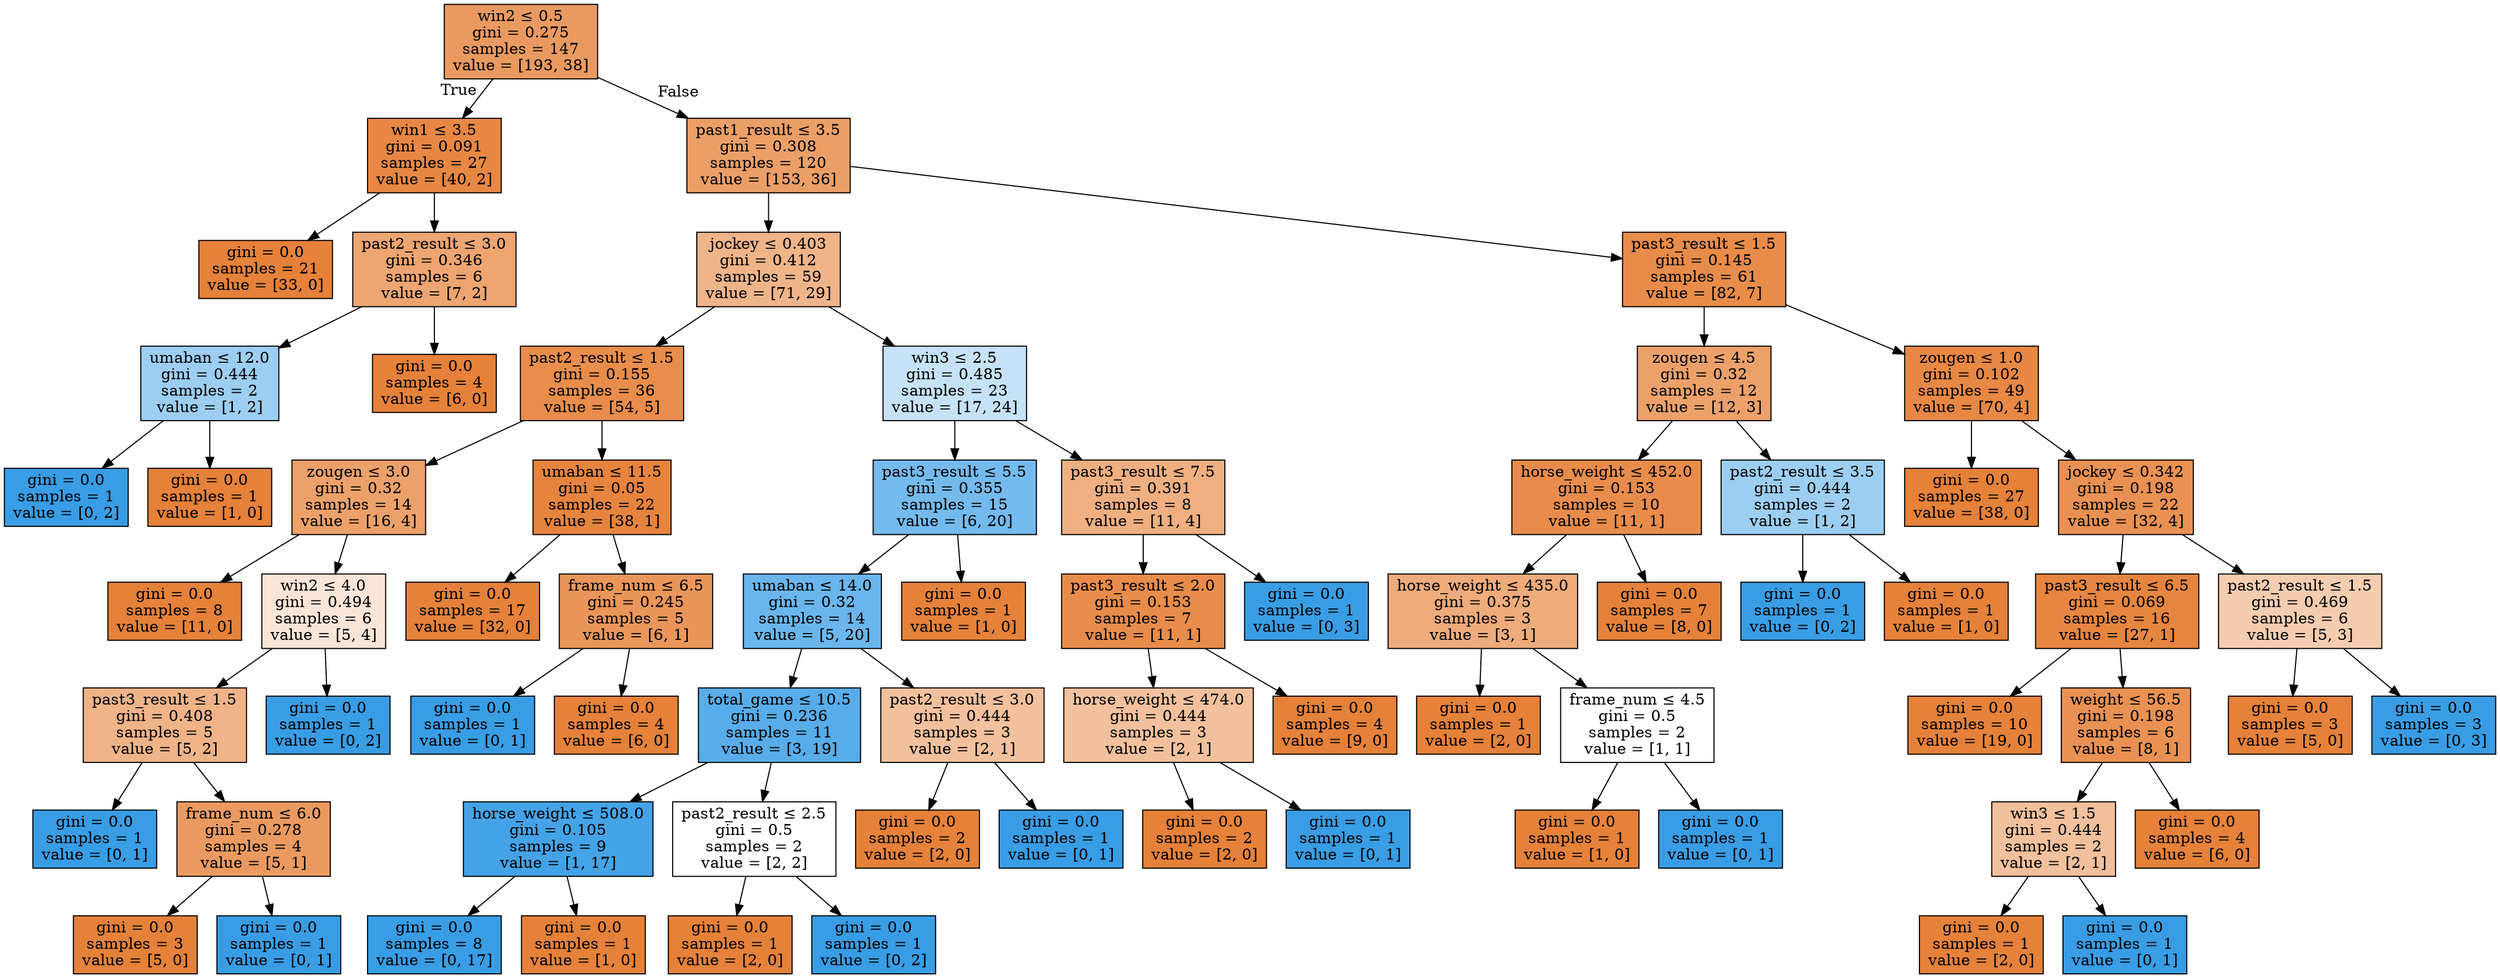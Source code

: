 digraph Tree {
node [shape=box, style="filled", color="black"] ;
0 [label=<win2 &le; 0.5<br/>gini = 0.275<br/>samples = 147<br/>value = [193, 38]>, fillcolor="#e58139cd"] ;
1 [label=<win1 &le; 3.5<br/>gini = 0.091<br/>samples = 27<br/>value = [40, 2]>, fillcolor="#e58139f2"] ;
0 -> 1 [labeldistance=2.5, labelangle=45, headlabel="True"] ;
2 [label=<gini = 0.0<br/>samples = 21<br/>value = [33, 0]>, fillcolor="#e58139ff"] ;
1 -> 2 ;
3 [label=<past2_result &le; 3.0<br/>gini = 0.346<br/>samples = 6<br/>value = [7, 2]>, fillcolor="#e58139b6"] ;
1 -> 3 ;
4 [label=<umaban &le; 12.0<br/>gini = 0.444<br/>samples = 2<br/>value = [1, 2]>, fillcolor="#399de57f"] ;
3 -> 4 ;
5 [label=<gini = 0.0<br/>samples = 1<br/>value = [0, 2]>, fillcolor="#399de5ff"] ;
4 -> 5 ;
6 [label=<gini = 0.0<br/>samples = 1<br/>value = [1, 0]>, fillcolor="#e58139ff"] ;
4 -> 6 ;
7 [label=<gini = 0.0<br/>samples = 4<br/>value = [6, 0]>, fillcolor="#e58139ff"] ;
3 -> 7 ;
8 [label=<past1_result &le; 3.5<br/>gini = 0.308<br/>samples = 120<br/>value = [153, 36]>, fillcolor="#e58139c3"] ;
0 -> 8 [labeldistance=2.5, labelangle=-45, headlabel="False"] ;
9 [label=<jockey &le; 0.403<br/>gini = 0.412<br/>samples = 59<br/>value = [71, 29]>, fillcolor="#e5813997"] ;
8 -> 9 ;
10 [label=<past2_result &le; 1.5<br/>gini = 0.155<br/>samples = 36<br/>value = [54, 5]>, fillcolor="#e58139e7"] ;
9 -> 10 ;
11 [label=<zougen &le; 3.0<br/>gini = 0.32<br/>samples = 14<br/>value = [16, 4]>, fillcolor="#e58139bf"] ;
10 -> 11 ;
12 [label=<gini = 0.0<br/>samples = 8<br/>value = [11, 0]>, fillcolor="#e58139ff"] ;
11 -> 12 ;
13 [label=<win2 &le; 4.0<br/>gini = 0.494<br/>samples = 6<br/>value = [5, 4]>, fillcolor="#e5813933"] ;
11 -> 13 ;
14 [label=<past3_result &le; 1.5<br/>gini = 0.408<br/>samples = 5<br/>value = [5, 2]>, fillcolor="#e5813999"] ;
13 -> 14 ;
15 [label=<gini = 0.0<br/>samples = 1<br/>value = [0, 1]>, fillcolor="#399de5ff"] ;
14 -> 15 ;
16 [label=<frame_num &le; 6.0<br/>gini = 0.278<br/>samples = 4<br/>value = [5, 1]>, fillcolor="#e58139cc"] ;
14 -> 16 ;
17 [label=<gini = 0.0<br/>samples = 3<br/>value = [5, 0]>, fillcolor="#e58139ff"] ;
16 -> 17 ;
18 [label=<gini = 0.0<br/>samples = 1<br/>value = [0, 1]>, fillcolor="#399de5ff"] ;
16 -> 18 ;
19 [label=<gini = 0.0<br/>samples = 1<br/>value = [0, 2]>, fillcolor="#399de5ff"] ;
13 -> 19 ;
20 [label=<umaban &le; 11.5<br/>gini = 0.05<br/>samples = 22<br/>value = [38, 1]>, fillcolor="#e58139f8"] ;
10 -> 20 ;
21 [label=<gini = 0.0<br/>samples = 17<br/>value = [32, 0]>, fillcolor="#e58139ff"] ;
20 -> 21 ;
22 [label=<frame_num &le; 6.5<br/>gini = 0.245<br/>samples = 5<br/>value = [6, 1]>, fillcolor="#e58139d4"] ;
20 -> 22 ;
23 [label=<gini = 0.0<br/>samples = 1<br/>value = [0, 1]>, fillcolor="#399de5ff"] ;
22 -> 23 ;
24 [label=<gini = 0.0<br/>samples = 4<br/>value = [6, 0]>, fillcolor="#e58139ff"] ;
22 -> 24 ;
25 [label=<win3 &le; 2.5<br/>gini = 0.485<br/>samples = 23<br/>value = [17, 24]>, fillcolor="#399de54a"] ;
9 -> 25 ;
26 [label=<past3_result &le; 5.5<br/>gini = 0.355<br/>samples = 15<br/>value = [6, 20]>, fillcolor="#399de5b3"] ;
25 -> 26 ;
27 [label=<umaban &le; 14.0<br/>gini = 0.32<br/>samples = 14<br/>value = [5, 20]>, fillcolor="#399de5bf"] ;
26 -> 27 ;
28 [label=<total_game &le; 10.5<br/>gini = 0.236<br/>samples = 11<br/>value = [3, 19]>, fillcolor="#399de5d7"] ;
27 -> 28 ;
29 [label=<horse_weight &le; 508.0<br/>gini = 0.105<br/>samples = 9<br/>value = [1, 17]>, fillcolor="#399de5f0"] ;
28 -> 29 ;
30 [label=<gini = 0.0<br/>samples = 8<br/>value = [0, 17]>, fillcolor="#399de5ff"] ;
29 -> 30 ;
31 [label=<gini = 0.0<br/>samples = 1<br/>value = [1, 0]>, fillcolor="#e58139ff"] ;
29 -> 31 ;
32 [label=<past2_result &le; 2.5<br/>gini = 0.5<br/>samples = 2<br/>value = [2, 2]>, fillcolor="#e5813900"] ;
28 -> 32 ;
33 [label=<gini = 0.0<br/>samples = 1<br/>value = [2, 0]>, fillcolor="#e58139ff"] ;
32 -> 33 ;
34 [label=<gini = 0.0<br/>samples = 1<br/>value = [0, 2]>, fillcolor="#399de5ff"] ;
32 -> 34 ;
35 [label=<past2_result &le; 3.0<br/>gini = 0.444<br/>samples = 3<br/>value = [2, 1]>, fillcolor="#e581397f"] ;
27 -> 35 ;
36 [label=<gini = 0.0<br/>samples = 2<br/>value = [2, 0]>, fillcolor="#e58139ff"] ;
35 -> 36 ;
37 [label=<gini = 0.0<br/>samples = 1<br/>value = [0, 1]>, fillcolor="#399de5ff"] ;
35 -> 37 ;
38 [label=<gini = 0.0<br/>samples = 1<br/>value = [1, 0]>, fillcolor="#e58139ff"] ;
26 -> 38 ;
39 [label=<past3_result &le; 7.5<br/>gini = 0.391<br/>samples = 8<br/>value = [11, 4]>, fillcolor="#e58139a2"] ;
25 -> 39 ;
40 [label=<past3_result &le; 2.0<br/>gini = 0.153<br/>samples = 7<br/>value = [11, 1]>, fillcolor="#e58139e8"] ;
39 -> 40 ;
41 [label=<horse_weight &le; 474.0<br/>gini = 0.444<br/>samples = 3<br/>value = [2, 1]>, fillcolor="#e581397f"] ;
40 -> 41 ;
42 [label=<gini = 0.0<br/>samples = 2<br/>value = [2, 0]>, fillcolor="#e58139ff"] ;
41 -> 42 ;
43 [label=<gini = 0.0<br/>samples = 1<br/>value = [0, 1]>, fillcolor="#399de5ff"] ;
41 -> 43 ;
44 [label=<gini = 0.0<br/>samples = 4<br/>value = [9, 0]>, fillcolor="#e58139ff"] ;
40 -> 44 ;
45 [label=<gini = 0.0<br/>samples = 1<br/>value = [0, 3]>, fillcolor="#399de5ff"] ;
39 -> 45 ;
46 [label=<past3_result &le; 1.5<br/>gini = 0.145<br/>samples = 61<br/>value = [82, 7]>, fillcolor="#e58139e9"] ;
8 -> 46 ;
47 [label=<zougen &le; 4.5<br/>gini = 0.32<br/>samples = 12<br/>value = [12, 3]>, fillcolor="#e58139bf"] ;
46 -> 47 ;
48 [label=<horse_weight &le; 452.0<br/>gini = 0.153<br/>samples = 10<br/>value = [11, 1]>, fillcolor="#e58139e8"] ;
47 -> 48 ;
49 [label=<horse_weight &le; 435.0<br/>gini = 0.375<br/>samples = 3<br/>value = [3, 1]>, fillcolor="#e58139aa"] ;
48 -> 49 ;
50 [label=<gini = 0.0<br/>samples = 1<br/>value = [2, 0]>, fillcolor="#e58139ff"] ;
49 -> 50 ;
51 [label=<frame_num &le; 4.5<br/>gini = 0.5<br/>samples = 2<br/>value = [1, 1]>, fillcolor="#e5813900"] ;
49 -> 51 ;
52 [label=<gini = 0.0<br/>samples = 1<br/>value = [1, 0]>, fillcolor="#e58139ff"] ;
51 -> 52 ;
53 [label=<gini = 0.0<br/>samples = 1<br/>value = [0, 1]>, fillcolor="#399de5ff"] ;
51 -> 53 ;
54 [label=<gini = 0.0<br/>samples = 7<br/>value = [8, 0]>, fillcolor="#e58139ff"] ;
48 -> 54 ;
55 [label=<past2_result &le; 3.5<br/>gini = 0.444<br/>samples = 2<br/>value = [1, 2]>, fillcolor="#399de57f"] ;
47 -> 55 ;
56 [label=<gini = 0.0<br/>samples = 1<br/>value = [0, 2]>, fillcolor="#399de5ff"] ;
55 -> 56 ;
57 [label=<gini = 0.0<br/>samples = 1<br/>value = [1, 0]>, fillcolor="#e58139ff"] ;
55 -> 57 ;
58 [label=<zougen &le; 1.0<br/>gini = 0.102<br/>samples = 49<br/>value = [70, 4]>, fillcolor="#e58139f0"] ;
46 -> 58 ;
59 [label=<gini = 0.0<br/>samples = 27<br/>value = [38, 0]>, fillcolor="#e58139ff"] ;
58 -> 59 ;
60 [label=<jockey &le; 0.342<br/>gini = 0.198<br/>samples = 22<br/>value = [32, 4]>, fillcolor="#e58139df"] ;
58 -> 60 ;
61 [label=<past3_result &le; 6.5<br/>gini = 0.069<br/>samples = 16<br/>value = [27, 1]>, fillcolor="#e58139f6"] ;
60 -> 61 ;
62 [label=<gini = 0.0<br/>samples = 10<br/>value = [19, 0]>, fillcolor="#e58139ff"] ;
61 -> 62 ;
63 [label=<weight &le; 56.5<br/>gini = 0.198<br/>samples = 6<br/>value = [8, 1]>, fillcolor="#e58139df"] ;
61 -> 63 ;
64 [label=<win3 &le; 1.5<br/>gini = 0.444<br/>samples = 2<br/>value = [2, 1]>, fillcolor="#e581397f"] ;
63 -> 64 ;
65 [label=<gini = 0.0<br/>samples = 1<br/>value = [2, 0]>, fillcolor="#e58139ff"] ;
64 -> 65 ;
66 [label=<gini = 0.0<br/>samples = 1<br/>value = [0, 1]>, fillcolor="#399de5ff"] ;
64 -> 66 ;
67 [label=<gini = 0.0<br/>samples = 4<br/>value = [6, 0]>, fillcolor="#e58139ff"] ;
63 -> 67 ;
68 [label=<past2_result &le; 1.5<br/>gini = 0.469<br/>samples = 6<br/>value = [5, 3]>, fillcolor="#e5813966"] ;
60 -> 68 ;
69 [label=<gini = 0.0<br/>samples = 3<br/>value = [5, 0]>, fillcolor="#e58139ff"] ;
68 -> 69 ;
70 [label=<gini = 0.0<br/>samples = 3<br/>value = [0, 3]>, fillcolor="#399de5ff"] ;
68 -> 70 ;
}